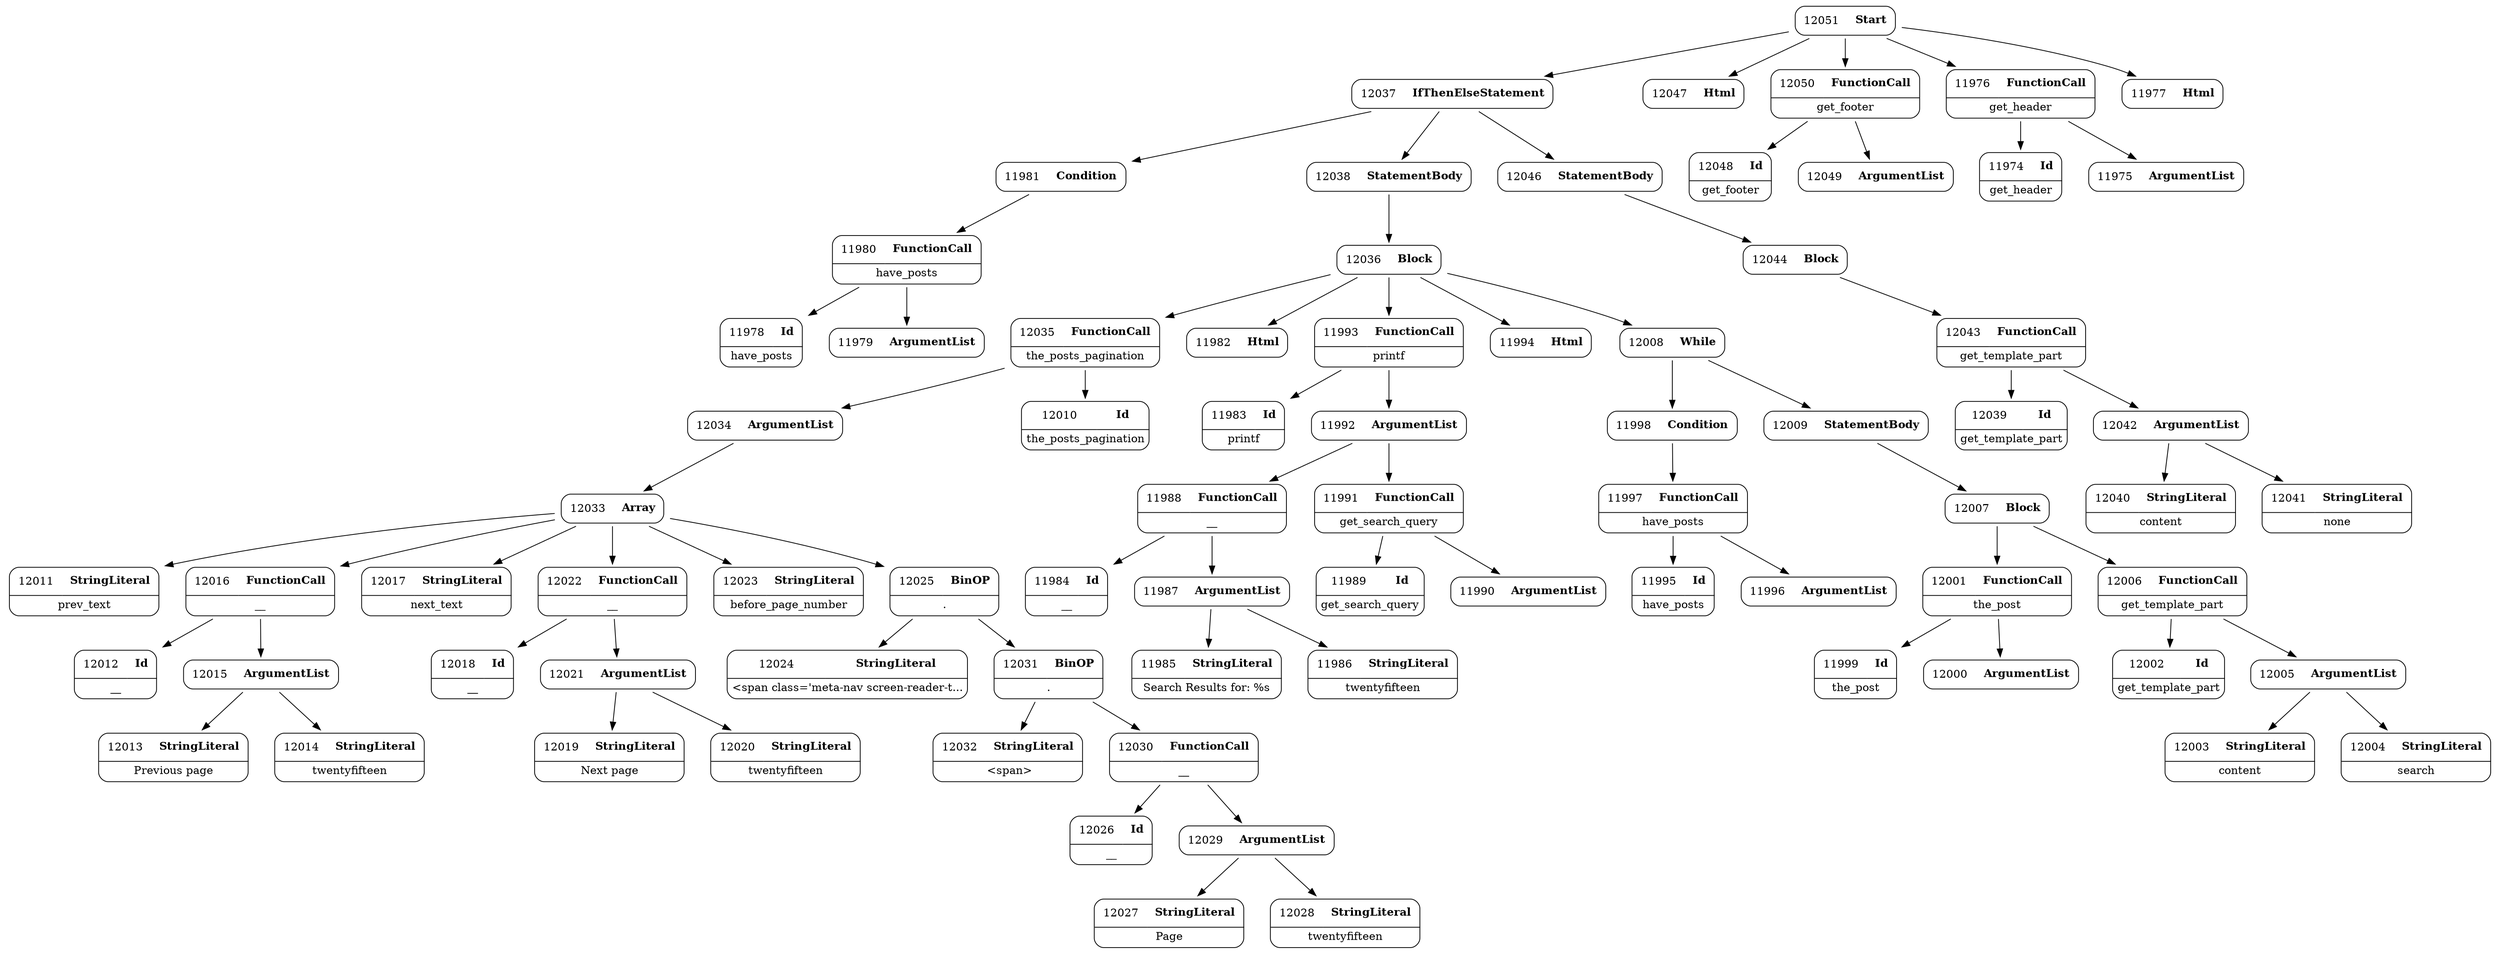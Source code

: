 digraph ast {
node [shape=none];
12032 [label=<<TABLE border='1' cellspacing='0' cellpadding='10' style='rounded' ><TR><TD border='0'>12032</TD><TD border='0'><B>StringLiteral</B></TD></TR><HR/><TR><TD border='0' cellpadding='5' colspan='2'> &lt;span&gt;</TD></TR></TABLE>>];
12033 [label=<<TABLE border='1' cellspacing='0' cellpadding='10' style='rounded' ><TR><TD border='0'>12033</TD><TD border='0'><B>Array</B></TD></TR></TABLE>>];
12033 -> 12011 [weight=2];
12033 -> 12016 [weight=2];
12033 -> 12017 [weight=2];
12033 -> 12022 [weight=2];
12033 -> 12023 [weight=2];
12033 -> 12025 [weight=2];
12034 [label=<<TABLE border='1' cellspacing='0' cellpadding='10' style='rounded' ><TR><TD border='0'>12034</TD><TD border='0'><B>ArgumentList</B></TD></TR></TABLE>>];
12034 -> 12033 [weight=2];
12035 [label=<<TABLE border='1' cellspacing='0' cellpadding='10' style='rounded' ><TR><TD border='0'>12035</TD><TD border='0'><B>FunctionCall</B></TD></TR><HR/><TR><TD border='0' cellpadding='5' colspan='2'>the_posts_pagination</TD></TR></TABLE>>];
12035 -> 12010 [weight=2];
12035 -> 12034 [weight=2];
12036 [label=<<TABLE border='1' cellspacing='0' cellpadding='10' style='rounded' ><TR><TD border='0'>12036</TD><TD border='0'><B>Block</B></TD></TR></TABLE>>];
12036 -> 11982 [weight=2];
12036 -> 11993 [weight=2];
12036 -> 11994 [weight=2];
12036 -> 12008 [weight=2];
12036 -> 12035 [weight=2];
12037 [label=<<TABLE border='1' cellspacing='0' cellpadding='10' style='rounded' ><TR><TD border='0'>12037</TD><TD border='0'><B>IfThenElseStatement</B></TD></TR></TABLE>>];
12037 -> 11981 [weight=2];
12037 -> 12038 [weight=2];
12037 -> 12046 [weight=2];
12038 [label=<<TABLE border='1' cellspacing='0' cellpadding='10' style='rounded' ><TR><TD border='0'>12038</TD><TD border='0'><B>StatementBody</B></TD></TR></TABLE>>];
12038 -> 12036 [weight=2];
12039 [label=<<TABLE border='1' cellspacing='0' cellpadding='10' style='rounded' ><TR><TD border='0'>12039</TD><TD border='0'><B>Id</B></TD></TR><HR/><TR><TD border='0' cellpadding='5' colspan='2'>get_template_part</TD></TR></TABLE>>];
12040 [label=<<TABLE border='1' cellspacing='0' cellpadding='10' style='rounded' ><TR><TD border='0'>12040</TD><TD border='0'><B>StringLiteral</B></TD></TR><HR/><TR><TD border='0' cellpadding='5' colspan='2'>content</TD></TR></TABLE>>];
12041 [label=<<TABLE border='1' cellspacing='0' cellpadding='10' style='rounded' ><TR><TD border='0'>12041</TD><TD border='0'><B>StringLiteral</B></TD></TR><HR/><TR><TD border='0' cellpadding='5' colspan='2'>none</TD></TR></TABLE>>];
12042 [label=<<TABLE border='1' cellspacing='0' cellpadding='10' style='rounded' ><TR><TD border='0'>12042</TD><TD border='0'><B>ArgumentList</B></TD></TR></TABLE>>];
12042 -> 12040 [weight=2];
12042 -> 12041 [weight=2];
12043 [label=<<TABLE border='1' cellspacing='0' cellpadding='10' style='rounded' ><TR><TD border='0'>12043</TD><TD border='0'><B>FunctionCall</B></TD></TR><HR/><TR><TD border='0' cellpadding='5' colspan='2'>get_template_part</TD></TR></TABLE>>];
12043 -> 12039 [weight=2];
12043 -> 12042 [weight=2];
12044 [label=<<TABLE border='1' cellspacing='0' cellpadding='10' style='rounded' ><TR><TD border='0'>12044</TD><TD border='0'><B>Block</B></TD></TR></TABLE>>];
12044 -> 12043 [weight=2];
12046 [label=<<TABLE border='1' cellspacing='0' cellpadding='10' style='rounded' ><TR><TD border='0'>12046</TD><TD border='0'><B>StatementBody</B></TD></TR></TABLE>>];
12046 -> 12044 [weight=2];
12047 [label=<<TABLE border='1' cellspacing='0' cellpadding='10' style='rounded' ><TR><TD border='0'>12047</TD><TD border='0'><B>Html</B></TD></TR></TABLE>>];
12048 [label=<<TABLE border='1' cellspacing='0' cellpadding='10' style='rounded' ><TR><TD border='0'>12048</TD><TD border='0'><B>Id</B></TD></TR><HR/><TR><TD border='0' cellpadding='5' colspan='2'>get_footer</TD></TR></TABLE>>];
12049 [label=<<TABLE border='1' cellspacing='0' cellpadding='10' style='rounded' ><TR><TD border='0'>12049</TD><TD border='0'><B>ArgumentList</B></TD></TR></TABLE>>];
12050 [label=<<TABLE border='1' cellspacing='0' cellpadding='10' style='rounded' ><TR><TD border='0'>12050</TD><TD border='0'><B>FunctionCall</B></TD></TR><HR/><TR><TD border='0' cellpadding='5' colspan='2'>get_footer</TD></TR></TABLE>>];
12050 -> 12048 [weight=2];
12050 -> 12049 [weight=2];
12051 [label=<<TABLE border='1' cellspacing='0' cellpadding='10' style='rounded' ><TR><TD border='0'>12051</TD><TD border='0'><B>Start</B></TD></TR></TABLE>>];
12051 -> 11976 [weight=2];
12051 -> 11977 [weight=2];
12051 -> 12037 [weight=2];
12051 -> 12047 [weight=2];
12051 -> 12050 [weight=2];
11974 [label=<<TABLE border='1' cellspacing='0' cellpadding='10' style='rounded' ><TR><TD border='0'>11974</TD><TD border='0'><B>Id</B></TD></TR><HR/><TR><TD border='0' cellpadding='5' colspan='2'>get_header</TD></TR></TABLE>>];
11975 [label=<<TABLE border='1' cellspacing='0' cellpadding='10' style='rounded' ><TR><TD border='0'>11975</TD><TD border='0'><B>ArgumentList</B></TD></TR></TABLE>>];
11976 [label=<<TABLE border='1' cellspacing='0' cellpadding='10' style='rounded' ><TR><TD border='0'>11976</TD><TD border='0'><B>FunctionCall</B></TD></TR><HR/><TR><TD border='0' cellpadding='5' colspan='2'>get_header</TD></TR></TABLE>>];
11976 -> 11974 [weight=2];
11976 -> 11975 [weight=2];
11977 [label=<<TABLE border='1' cellspacing='0' cellpadding='10' style='rounded' ><TR><TD border='0'>11977</TD><TD border='0'><B>Html</B></TD></TR></TABLE>>];
11978 [label=<<TABLE border='1' cellspacing='0' cellpadding='10' style='rounded' ><TR><TD border='0'>11978</TD><TD border='0'><B>Id</B></TD></TR><HR/><TR><TD border='0' cellpadding='5' colspan='2'>have_posts</TD></TR></TABLE>>];
11979 [label=<<TABLE border='1' cellspacing='0' cellpadding='10' style='rounded' ><TR><TD border='0'>11979</TD><TD border='0'><B>ArgumentList</B></TD></TR></TABLE>>];
11980 [label=<<TABLE border='1' cellspacing='0' cellpadding='10' style='rounded' ><TR><TD border='0'>11980</TD><TD border='0'><B>FunctionCall</B></TD></TR><HR/><TR><TD border='0' cellpadding='5' colspan='2'>have_posts</TD></TR></TABLE>>];
11980 -> 11978 [weight=2];
11980 -> 11979 [weight=2];
11981 [label=<<TABLE border='1' cellspacing='0' cellpadding='10' style='rounded' ><TR><TD border='0'>11981</TD><TD border='0'><B>Condition</B></TD></TR></TABLE>>];
11981 -> 11980 [weight=2];
11982 [label=<<TABLE border='1' cellspacing='0' cellpadding='10' style='rounded' ><TR><TD border='0'>11982</TD><TD border='0'><B>Html</B></TD></TR></TABLE>>];
11983 [label=<<TABLE border='1' cellspacing='0' cellpadding='10' style='rounded' ><TR><TD border='0'>11983</TD><TD border='0'><B>Id</B></TD></TR><HR/><TR><TD border='0' cellpadding='5' colspan='2'>printf</TD></TR></TABLE>>];
11984 [label=<<TABLE border='1' cellspacing='0' cellpadding='10' style='rounded' ><TR><TD border='0'>11984</TD><TD border='0'><B>Id</B></TD></TR><HR/><TR><TD border='0' cellpadding='5' colspan='2'>__</TD></TR></TABLE>>];
11985 [label=<<TABLE border='1' cellspacing='0' cellpadding='10' style='rounded' ><TR><TD border='0'>11985</TD><TD border='0'><B>StringLiteral</B></TD></TR><HR/><TR><TD border='0' cellpadding='5' colspan='2'>Search Results for: %s</TD></TR></TABLE>>];
11986 [label=<<TABLE border='1' cellspacing='0' cellpadding='10' style='rounded' ><TR><TD border='0'>11986</TD><TD border='0'><B>StringLiteral</B></TD></TR><HR/><TR><TD border='0' cellpadding='5' colspan='2'>twentyfifteen</TD></TR></TABLE>>];
11987 [label=<<TABLE border='1' cellspacing='0' cellpadding='10' style='rounded' ><TR><TD border='0'>11987</TD><TD border='0'><B>ArgumentList</B></TD></TR></TABLE>>];
11987 -> 11985 [weight=2];
11987 -> 11986 [weight=2];
11988 [label=<<TABLE border='1' cellspacing='0' cellpadding='10' style='rounded' ><TR><TD border='0'>11988</TD><TD border='0'><B>FunctionCall</B></TD></TR><HR/><TR><TD border='0' cellpadding='5' colspan='2'>__</TD></TR></TABLE>>];
11988 -> 11984 [weight=2];
11988 -> 11987 [weight=2];
11989 [label=<<TABLE border='1' cellspacing='0' cellpadding='10' style='rounded' ><TR><TD border='0'>11989</TD><TD border='0'><B>Id</B></TD></TR><HR/><TR><TD border='0' cellpadding='5' colspan='2'>get_search_query</TD></TR></TABLE>>];
11990 [label=<<TABLE border='1' cellspacing='0' cellpadding='10' style='rounded' ><TR><TD border='0'>11990</TD><TD border='0'><B>ArgumentList</B></TD></TR></TABLE>>];
11991 [label=<<TABLE border='1' cellspacing='0' cellpadding='10' style='rounded' ><TR><TD border='0'>11991</TD><TD border='0'><B>FunctionCall</B></TD></TR><HR/><TR><TD border='0' cellpadding='5' colspan='2'>get_search_query</TD></TR></TABLE>>];
11991 -> 11989 [weight=2];
11991 -> 11990 [weight=2];
11992 [label=<<TABLE border='1' cellspacing='0' cellpadding='10' style='rounded' ><TR><TD border='0'>11992</TD><TD border='0'><B>ArgumentList</B></TD></TR></TABLE>>];
11992 -> 11988 [weight=2];
11992 -> 11991 [weight=2];
11993 [label=<<TABLE border='1' cellspacing='0' cellpadding='10' style='rounded' ><TR><TD border='0'>11993</TD><TD border='0'><B>FunctionCall</B></TD></TR><HR/><TR><TD border='0' cellpadding='5' colspan='2'>printf</TD></TR></TABLE>>];
11993 -> 11983 [weight=2];
11993 -> 11992 [weight=2];
11994 [label=<<TABLE border='1' cellspacing='0' cellpadding='10' style='rounded' ><TR><TD border='0'>11994</TD><TD border='0'><B>Html</B></TD></TR></TABLE>>];
11995 [label=<<TABLE border='1' cellspacing='0' cellpadding='10' style='rounded' ><TR><TD border='0'>11995</TD><TD border='0'><B>Id</B></TD></TR><HR/><TR><TD border='0' cellpadding='5' colspan='2'>have_posts</TD></TR></TABLE>>];
11996 [label=<<TABLE border='1' cellspacing='0' cellpadding='10' style='rounded' ><TR><TD border='0'>11996</TD><TD border='0'><B>ArgumentList</B></TD></TR></TABLE>>];
11997 [label=<<TABLE border='1' cellspacing='0' cellpadding='10' style='rounded' ><TR><TD border='0'>11997</TD><TD border='0'><B>FunctionCall</B></TD></TR><HR/><TR><TD border='0' cellpadding='5' colspan='2'>have_posts</TD></TR></TABLE>>];
11997 -> 11995 [weight=2];
11997 -> 11996 [weight=2];
11998 [label=<<TABLE border='1' cellspacing='0' cellpadding='10' style='rounded' ><TR><TD border='0'>11998</TD><TD border='0'><B>Condition</B></TD></TR></TABLE>>];
11998 -> 11997 [weight=2];
11999 [label=<<TABLE border='1' cellspacing='0' cellpadding='10' style='rounded' ><TR><TD border='0'>11999</TD><TD border='0'><B>Id</B></TD></TR><HR/><TR><TD border='0' cellpadding='5' colspan='2'>the_post</TD></TR></TABLE>>];
12000 [label=<<TABLE border='1' cellspacing='0' cellpadding='10' style='rounded' ><TR><TD border='0'>12000</TD><TD border='0'><B>ArgumentList</B></TD></TR></TABLE>>];
12001 [label=<<TABLE border='1' cellspacing='0' cellpadding='10' style='rounded' ><TR><TD border='0'>12001</TD><TD border='0'><B>FunctionCall</B></TD></TR><HR/><TR><TD border='0' cellpadding='5' colspan='2'>the_post</TD></TR></TABLE>>];
12001 -> 11999 [weight=2];
12001 -> 12000 [weight=2];
12002 [label=<<TABLE border='1' cellspacing='0' cellpadding='10' style='rounded' ><TR><TD border='0'>12002</TD><TD border='0'><B>Id</B></TD></TR><HR/><TR><TD border='0' cellpadding='5' colspan='2'>get_template_part</TD></TR></TABLE>>];
12003 [label=<<TABLE border='1' cellspacing='0' cellpadding='10' style='rounded' ><TR><TD border='0'>12003</TD><TD border='0'><B>StringLiteral</B></TD></TR><HR/><TR><TD border='0' cellpadding='5' colspan='2'>content</TD></TR></TABLE>>];
12004 [label=<<TABLE border='1' cellspacing='0' cellpadding='10' style='rounded' ><TR><TD border='0'>12004</TD><TD border='0'><B>StringLiteral</B></TD></TR><HR/><TR><TD border='0' cellpadding='5' colspan='2'>search</TD></TR></TABLE>>];
12005 [label=<<TABLE border='1' cellspacing='0' cellpadding='10' style='rounded' ><TR><TD border='0'>12005</TD><TD border='0'><B>ArgumentList</B></TD></TR></TABLE>>];
12005 -> 12003 [weight=2];
12005 -> 12004 [weight=2];
12006 [label=<<TABLE border='1' cellspacing='0' cellpadding='10' style='rounded' ><TR><TD border='0'>12006</TD><TD border='0'><B>FunctionCall</B></TD></TR><HR/><TR><TD border='0' cellpadding='5' colspan='2'>get_template_part</TD></TR></TABLE>>];
12006 -> 12002 [weight=2];
12006 -> 12005 [weight=2];
12007 [label=<<TABLE border='1' cellspacing='0' cellpadding='10' style='rounded' ><TR><TD border='0'>12007</TD><TD border='0'><B>Block</B></TD></TR></TABLE>>];
12007 -> 12001 [weight=2];
12007 -> 12006 [weight=2];
12008 [label=<<TABLE border='1' cellspacing='0' cellpadding='10' style='rounded' ><TR><TD border='0'>12008</TD><TD border='0'><B>While</B></TD></TR></TABLE>>];
12008 -> 11998 [weight=2];
12008 -> 12009 [weight=2];
12009 [label=<<TABLE border='1' cellspacing='0' cellpadding='10' style='rounded' ><TR><TD border='0'>12009</TD><TD border='0'><B>StatementBody</B></TD></TR></TABLE>>];
12009 -> 12007 [weight=2];
12010 [label=<<TABLE border='1' cellspacing='0' cellpadding='10' style='rounded' ><TR><TD border='0'>12010</TD><TD border='0'><B>Id</B></TD></TR><HR/><TR><TD border='0' cellpadding='5' colspan='2'>the_posts_pagination</TD></TR></TABLE>>];
12011 [label=<<TABLE border='1' cellspacing='0' cellpadding='10' style='rounded' ><TR><TD border='0'>12011</TD><TD border='0'><B>StringLiteral</B></TD></TR><HR/><TR><TD border='0' cellpadding='5' colspan='2'>prev_text</TD></TR></TABLE>>];
12012 [label=<<TABLE border='1' cellspacing='0' cellpadding='10' style='rounded' ><TR><TD border='0'>12012</TD><TD border='0'><B>Id</B></TD></TR><HR/><TR><TD border='0' cellpadding='5' colspan='2'>__</TD></TR></TABLE>>];
12013 [label=<<TABLE border='1' cellspacing='0' cellpadding='10' style='rounded' ><TR><TD border='0'>12013</TD><TD border='0'><B>StringLiteral</B></TD></TR><HR/><TR><TD border='0' cellpadding='5' colspan='2'>Previous page</TD></TR></TABLE>>];
12014 [label=<<TABLE border='1' cellspacing='0' cellpadding='10' style='rounded' ><TR><TD border='0'>12014</TD><TD border='0'><B>StringLiteral</B></TD></TR><HR/><TR><TD border='0' cellpadding='5' colspan='2'>twentyfifteen</TD></TR></TABLE>>];
12015 [label=<<TABLE border='1' cellspacing='0' cellpadding='10' style='rounded' ><TR><TD border='0'>12015</TD><TD border='0'><B>ArgumentList</B></TD></TR></TABLE>>];
12015 -> 12013 [weight=2];
12015 -> 12014 [weight=2];
12016 [label=<<TABLE border='1' cellspacing='0' cellpadding='10' style='rounded' ><TR><TD border='0'>12016</TD><TD border='0'><B>FunctionCall</B></TD></TR><HR/><TR><TD border='0' cellpadding='5' colspan='2'>__</TD></TR></TABLE>>];
12016 -> 12012 [weight=2];
12016 -> 12015 [weight=2];
12017 [label=<<TABLE border='1' cellspacing='0' cellpadding='10' style='rounded' ><TR><TD border='0'>12017</TD><TD border='0'><B>StringLiteral</B></TD></TR><HR/><TR><TD border='0' cellpadding='5' colspan='2'>next_text</TD></TR></TABLE>>];
12018 [label=<<TABLE border='1' cellspacing='0' cellpadding='10' style='rounded' ><TR><TD border='0'>12018</TD><TD border='0'><B>Id</B></TD></TR><HR/><TR><TD border='0' cellpadding='5' colspan='2'>__</TD></TR></TABLE>>];
12019 [label=<<TABLE border='1' cellspacing='0' cellpadding='10' style='rounded' ><TR><TD border='0'>12019</TD><TD border='0'><B>StringLiteral</B></TD></TR><HR/><TR><TD border='0' cellpadding='5' colspan='2'>Next page</TD></TR></TABLE>>];
12020 [label=<<TABLE border='1' cellspacing='0' cellpadding='10' style='rounded' ><TR><TD border='0'>12020</TD><TD border='0'><B>StringLiteral</B></TD></TR><HR/><TR><TD border='0' cellpadding='5' colspan='2'>twentyfifteen</TD></TR></TABLE>>];
12021 [label=<<TABLE border='1' cellspacing='0' cellpadding='10' style='rounded' ><TR><TD border='0'>12021</TD><TD border='0'><B>ArgumentList</B></TD></TR></TABLE>>];
12021 -> 12019 [weight=2];
12021 -> 12020 [weight=2];
12022 [label=<<TABLE border='1' cellspacing='0' cellpadding='10' style='rounded' ><TR><TD border='0'>12022</TD><TD border='0'><B>FunctionCall</B></TD></TR><HR/><TR><TD border='0' cellpadding='5' colspan='2'>__</TD></TR></TABLE>>];
12022 -> 12018 [weight=2];
12022 -> 12021 [weight=2];
12023 [label=<<TABLE border='1' cellspacing='0' cellpadding='10' style='rounded' ><TR><TD border='0'>12023</TD><TD border='0'><B>StringLiteral</B></TD></TR><HR/><TR><TD border='0' cellpadding='5' colspan='2'>before_page_number</TD></TR></TABLE>>];
12024 [label=<<TABLE border='1' cellspacing='0' cellpadding='10' style='rounded' ><TR><TD border='0'>12024</TD><TD border='0'><B>StringLiteral</B></TD></TR><HR/><TR><TD border='0' cellpadding='5' colspan='2'>&lt;span class='meta-nav screen-reader-t...</TD></TR></TABLE>>];
12025 [label=<<TABLE border='1' cellspacing='0' cellpadding='10' style='rounded' ><TR><TD border='0'>12025</TD><TD border='0'><B>BinOP</B></TD></TR><HR/><TR><TD border='0' cellpadding='5' colspan='2'>.</TD></TR></TABLE>>];
12025 -> 12024 [weight=2];
12025 -> 12031 [weight=2];
12026 [label=<<TABLE border='1' cellspacing='0' cellpadding='10' style='rounded' ><TR><TD border='0'>12026</TD><TD border='0'><B>Id</B></TD></TR><HR/><TR><TD border='0' cellpadding='5' colspan='2'>__</TD></TR></TABLE>>];
12027 [label=<<TABLE border='1' cellspacing='0' cellpadding='10' style='rounded' ><TR><TD border='0'>12027</TD><TD border='0'><B>StringLiteral</B></TD></TR><HR/><TR><TD border='0' cellpadding='5' colspan='2'>Page</TD></TR></TABLE>>];
12028 [label=<<TABLE border='1' cellspacing='0' cellpadding='10' style='rounded' ><TR><TD border='0'>12028</TD><TD border='0'><B>StringLiteral</B></TD></TR><HR/><TR><TD border='0' cellpadding='5' colspan='2'>twentyfifteen</TD></TR></TABLE>>];
12029 [label=<<TABLE border='1' cellspacing='0' cellpadding='10' style='rounded' ><TR><TD border='0'>12029</TD><TD border='0'><B>ArgumentList</B></TD></TR></TABLE>>];
12029 -> 12027 [weight=2];
12029 -> 12028 [weight=2];
12030 [label=<<TABLE border='1' cellspacing='0' cellpadding='10' style='rounded' ><TR><TD border='0'>12030</TD><TD border='0'><B>FunctionCall</B></TD></TR><HR/><TR><TD border='0' cellpadding='5' colspan='2'>__</TD></TR></TABLE>>];
12030 -> 12026 [weight=2];
12030 -> 12029 [weight=2];
12031 [label=<<TABLE border='1' cellspacing='0' cellpadding='10' style='rounded' ><TR><TD border='0'>12031</TD><TD border='0'><B>BinOP</B></TD></TR><HR/><TR><TD border='0' cellpadding='5' colspan='2'>.</TD></TR></TABLE>>];
12031 -> 12030 [weight=2];
12031 -> 12032 [weight=2];
}
